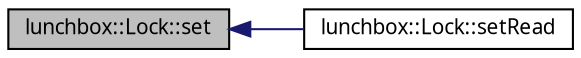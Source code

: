 digraph "lunchbox::Lock::set"
{
  edge [fontname="Sans",fontsize="10",labelfontname="Sans",labelfontsize="10"];
  node [fontname="Sans",fontsize="10",shape=record];
  rankdir="LR";
  Node1 [label="lunchbox::Lock::set",height=0.2,width=0.4,color="black", fillcolor="grey75", style="filled" fontcolor="black"];
  Node1 -> Node2 [dir="back",color="midnightblue",fontsize="10",style="solid",fontname="Sans"];
  Node2 [label="lunchbox::Lock::setRead",height=0.2,width=0.4,color="black", fillcolor="white", style="filled",URL="$classlunchbox_1_1_lock.html#af0a397d78384d226fffb69b81434d676",tooltip="Acquire the lock shared with other readers. "];
}
